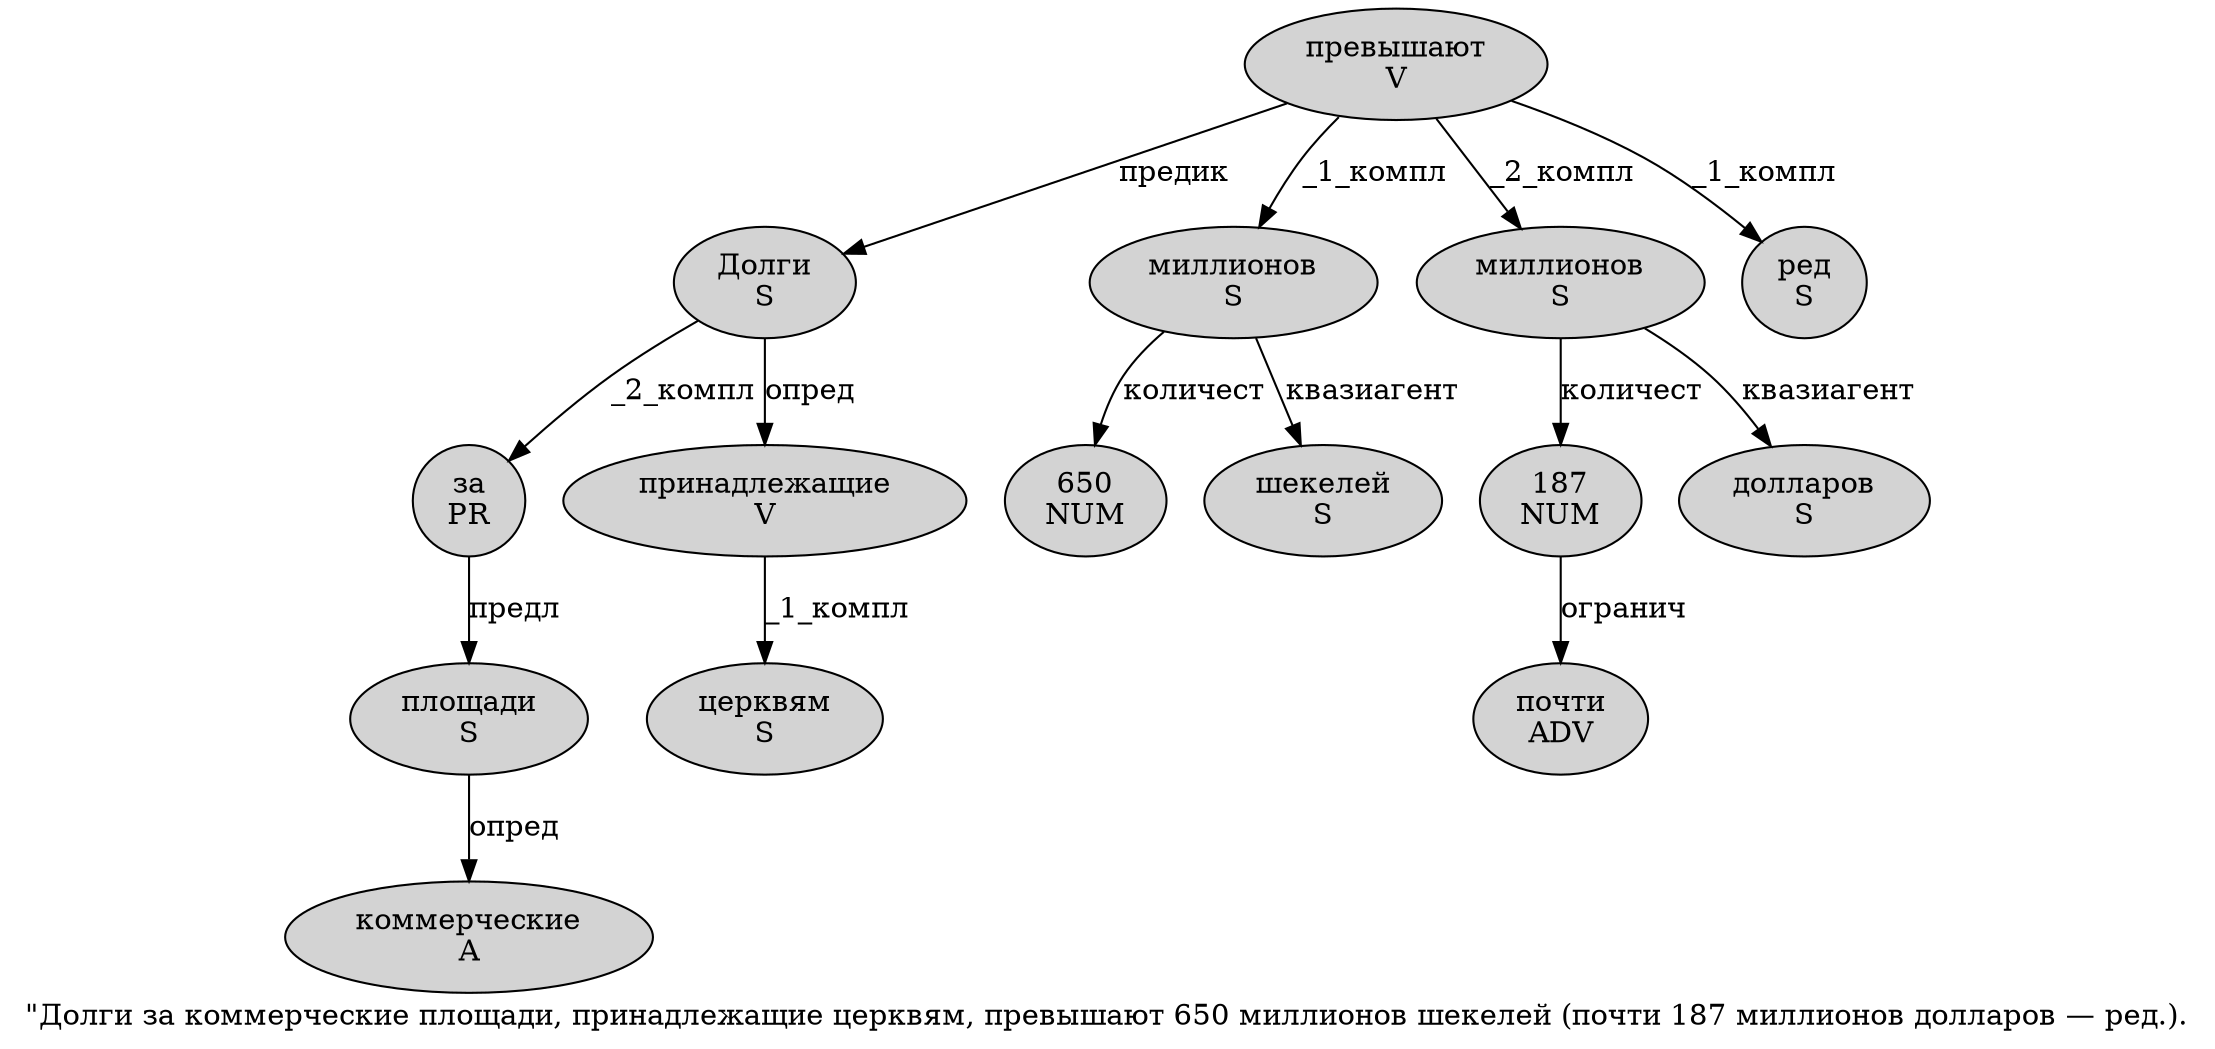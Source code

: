 digraph SENTENCE_1117 {
	graph [label="\"Долги за коммерческие площади, принадлежащие церквям, превышают 650 миллионов шекелей (почти 187 миллионов долларов — ред.)."]
	node [style=filled]
		1 [label="Долги
S" color="" fillcolor=lightgray penwidth=1 shape=ellipse]
		2 [label="за
PR" color="" fillcolor=lightgray penwidth=1 shape=ellipse]
		3 [label="коммерческие
A" color="" fillcolor=lightgray penwidth=1 shape=ellipse]
		4 [label="площади
S" color="" fillcolor=lightgray penwidth=1 shape=ellipse]
		6 [label="принадлежащие
V" color="" fillcolor=lightgray penwidth=1 shape=ellipse]
		7 [label="церквям
S" color="" fillcolor=lightgray penwidth=1 shape=ellipse]
		9 [label="превышают
V" color="" fillcolor=lightgray penwidth=1 shape=ellipse]
		10 [label="650
NUM" color="" fillcolor=lightgray penwidth=1 shape=ellipse]
		11 [label="миллионов
S" color="" fillcolor=lightgray penwidth=1 shape=ellipse]
		12 [label="шекелей
S" color="" fillcolor=lightgray penwidth=1 shape=ellipse]
		14 [label="почти
ADV" color="" fillcolor=lightgray penwidth=1 shape=ellipse]
		15 [label="187
NUM" color="" fillcolor=lightgray penwidth=1 shape=ellipse]
		16 [label="миллионов
S" color="" fillcolor=lightgray penwidth=1 shape=ellipse]
		17 [label="долларов
S" color="" fillcolor=lightgray penwidth=1 shape=ellipse]
		19 [label="ред
S" color="" fillcolor=lightgray penwidth=1 shape=ellipse]
			16 -> 15 [label="количест"]
			16 -> 17 [label="квазиагент"]
			11 -> 10 [label="количест"]
			11 -> 12 [label="квазиагент"]
			2 -> 4 [label="предл"]
			1 -> 2 [label="_2_компл"]
			1 -> 6 [label="опред"]
			15 -> 14 [label="огранич"]
			9 -> 1 [label="предик"]
			9 -> 11 [label="_1_компл"]
			9 -> 16 [label="_2_компл"]
			9 -> 19 [label="_1_компл"]
			4 -> 3 [label="опред"]
			6 -> 7 [label="_1_компл"]
}